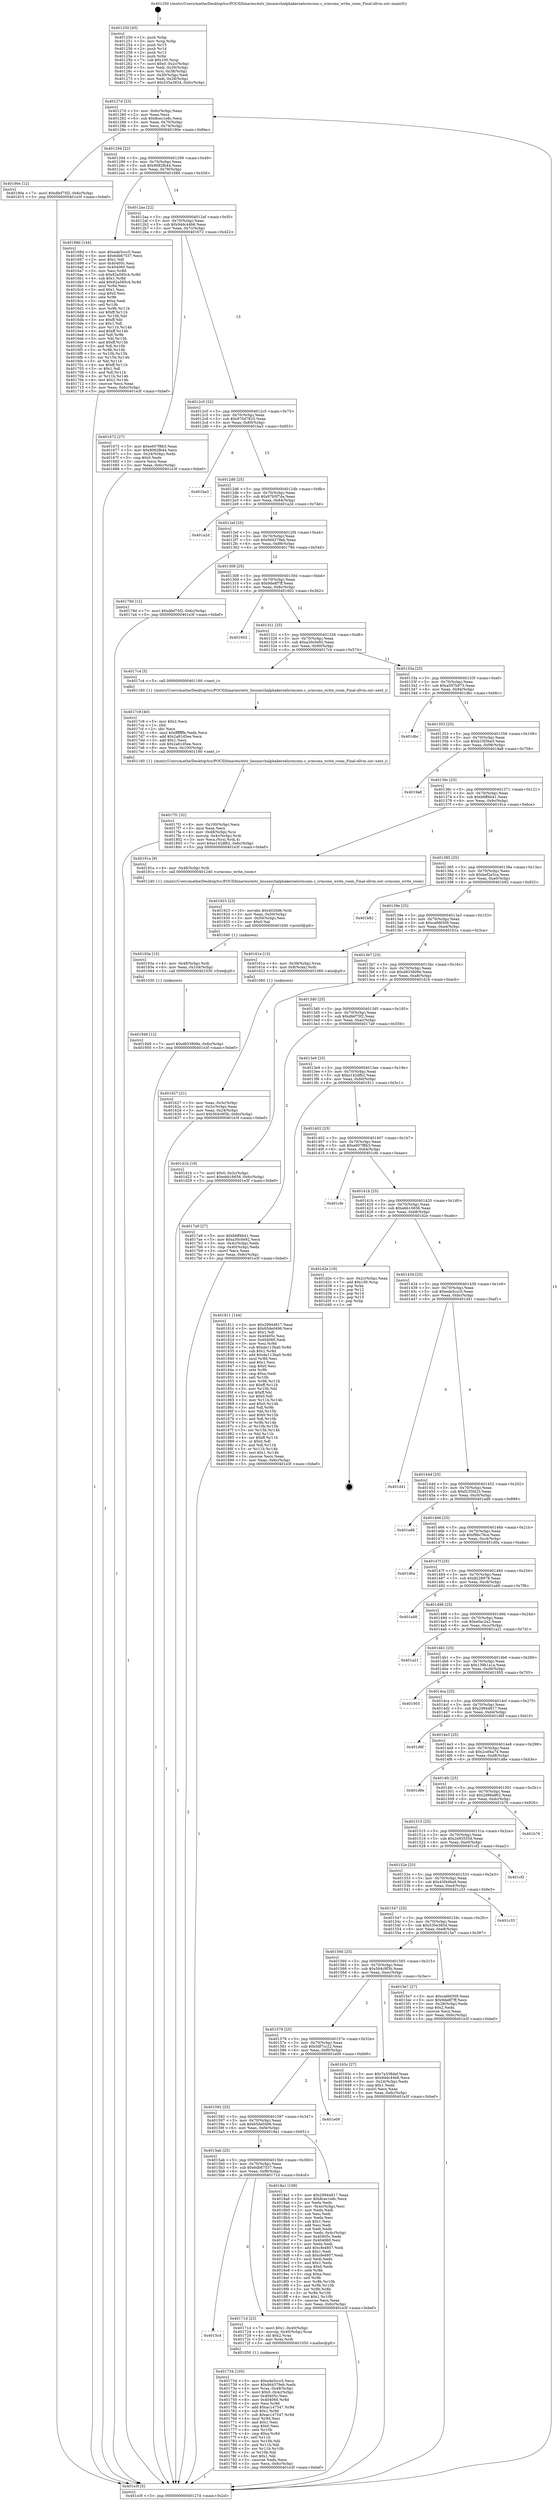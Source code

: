 digraph "0x401250" {
  label = "0x401250 (/mnt/c/Users/mathe/Desktop/tcc/POCII/binaries/extr_linuxarchalphakernelsrmcons.c_srmcons_write_room_Final-ollvm.out::main(0))"
  labelloc = "t"
  node[shape=record]

  Entry [label="",width=0.3,height=0.3,shape=circle,fillcolor=black,style=filled]
  "0x40127d" [label="{
     0x40127d [23]\l
     | [instrs]\l
     &nbsp;&nbsp;0x40127d \<+3\>: mov -0x6c(%rbp),%eax\l
     &nbsp;&nbsp;0x401280 \<+2\>: mov %eax,%ecx\l
     &nbsp;&nbsp;0x401282 \<+6\>: sub $0x8cec1e8c,%ecx\l
     &nbsp;&nbsp;0x401288 \<+3\>: mov %eax,-0x70(%rbp)\l
     &nbsp;&nbsp;0x40128b \<+3\>: mov %ecx,-0x74(%rbp)\l
     &nbsp;&nbsp;0x40128e \<+6\>: je 000000000040190e \<main+0x6be\>\l
  }"]
  "0x40190e" [label="{
     0x40190e [12]\l
     | [instrs]\l
     &nbsp;&nbsp;0x40190e \<+7\>: movl $0xdfef75f2,-0x6c(%rbp)\l
     &nbsp;&nbsp;0x401915 \<+5\>: jmp 0000000000401e3f \<main+0xbef\>\l
  }"]
  "0x401294" [label="{
     0x401294 [22]\l
     | [instrs]\l
     &nbsp;&nbsp;0x401294 \<+5\>: jmp 0000000000401299 \<main+0x49\>\l
     &nbsp;&nbsp;0x401299 \<+3\>: mov -0x70(%rbp),%eax\l
     &nbsp;&nbsp;0x40129c \<+5\>: sub $0x9082fb44,%eax\l
     &nbsp;&nbsp;0x4012a1 \<+3\>: mov %eax,-0x78(%rbp)\l
     &nbsp;&nbsp;0x4012a4 \<+6\>: je 000000000040168d \<main+0x43d\>\l
  }"]
  Exit [label="",width=0.3,height=0.3,shape=circle,fillcolor=black,style=filled,peripheries=2]
  "0x40168d" [label="{
     0x40168d [144]\l
     | [instrs]\l
     &nbsp;&nbsp;0x40168d \<+5\>: mov $0xede5ccc5,%eax\l
     &nbsp;&nbsp;0x401692 \<+5\>: mov $0x6db67537,%ecx\l
     &nbsp;&nbsp;0x401697 \<+2\>: mov $0x1,%dl\l
     &nbsp;&nbsp;0x401699 \<+7\>: mov 0x40405c,%esi\l
     &nbsp;&nbsp;0x4016a0 \<+7\>: mov 0x404060,%edi\l
     &nbsp;&nbsp;0x4016a7 \<+3\>: mov %esi,%r8d\l
     &nbsp;&nbsp;0x4016aa \<+7\>: sub $0x82a585c4,%r8d\l
     &nbsp;&nbsp;0x4016b1 \<+4\>: sub $0x1,%r8d\l
     &nbsp;&nbsp;0x4016b5 \<+7\>: add $0x82a585c4,%r8d\l
     &nbsp;&nbsp;0x4016bc \<+4\>: imul %r8d,%esi\l
     &nbsp;&nbsp;0x4016c0 \<+3\>: and $0x1,%esi\l
     &nbsp;&nbsp;0x4016c3 \<+3\>: cmp $0x0,%esi\l
     &nbsp;&nbsp;0x4016c6 \<+4\>: sete %r9b\l
     &nbsp;&nbsp;0x4016ca \<+3\>: cmp $0xa,%edi\l
     &nbsp;&nbsp;0x4016cd \<+4\>: setl %r10b\l
     &nbsp;&nbsp;0x4016d1 \<+3\>: mov %r9b,%r11b\l
     &nbsp;&nbsp;0x4016d4 \<+4\>: xor $0xff,%r11b\l
     &nbsp;&nbsp;0x4016d8 \<+3\>: mov %r10b,%bl\l
     &nbsp;&nbsp;0x4016db \<+3\>: xor $0xff,%bl\l
     &nbsp;&nbsp;0x4016de \<+3\>: xor $0x1,%dl\l
     &nbsp;&nbsp;0x4016e1 \<+3\>: mov %r11b,%r14b\l
     &nbsp;&nbsp;0x4016e4 \<+4\>: and $0xff,%r14b\l
     &nbsp;&nbsp;0x4016e8 \<+3\>: and %dl,%r9b\l
     &nbsp;&nbsp;0x4016eb \<+3\>: mov %bl,%r15b\l
     &nbsp;&nbsp;0x4016ee \<+4\>: and $0xff,%r15b\l
     &nbsp;&nbsp;0x4016f2 \<+3\>: and %dl,%r10b\l
     &nbsp;&nbsp;0x4016f5 \<+3\>: or %r9b,%r14b\l
     &nbsp;&nbsp;0x4016f8 \<+3\>: or %r10b,%r15b\l
     &nbsp;&nbsp;0x4016fb \<+3\>: xor %r15b,%r14b\l
     &nbsp;&nbsp;0x4016fe \<+3\>: or %bl,%r11b\l
     &nbsp;&nbsp;0x401701 \<+4\>: xor $0xff,%r11b\l
     &nbsp;&nbsp;0x401705 \<+3\>: or $0x1,%dl\l
     &nbsp;&nbsp;0x401708 \<+3\>: and %dl,%r11b\l
     &nbsp;&nbsp;0x40170b \<+3\>: or %r11b,%r14b\l
     &nbsp;&nbsp;0x40170e \<+4\>: test $0x1,%r14b\l
     &nbsp;&nbsp;0x401712 \<+3\>: cmovne %ecx,%eax\l
     &nbsp;&nbsp;0x401715 \<+3\>: mov %eax,-0x6c(%rbp)\l
     &nbsp;&nbsp;0x401718 \<+5\>: jmp 0000000000401e3f \<main+0xbef\>\l
  }"]
  "0x4012aa" [label="{
     0x4012aa [22]\l
     | [instrs]\l
     &nbsp;&nbsp;0x4012aa \<+5\>: jmp 00000000004012af \<main+0x5f\>\l
     &nbsp;&nbsp;0x4012af \<+3\>: mov -0x70(%rbp),%eax\l
     &nbsp;&nbsp;0x4012b2 \<+5\>: sub $0x94dc44b6,%eax\l
     &nbsp;&nbsp;0x4012b7 \<+3\>: mov %eax,-0x7c(%rbp)\l
     &nbsp;&nbsp;0x4012ba \<+6\>: je 0000000000401672 \<main+0x422\>\l
  }"]
  "0x401949" [label="{
     0x401949 [12]\l
     | [instrs]\l
     &nbsp;&nbsp;0x401949 \<+7\>: movl $0xd833809e,-0x6c(%rbp)\l
     &nbsp;&nbsp;0x401950 \<+5\>: jmp 0000000000401e3f \<main+0xbef\>\l
  }"]
  "0x401672" [label="{
     0x401672 [27]\l
     | [instrs]\l
     &nbsp;&nbsp;0x401672 \<+5\>: mov $0xe607f8b3,%eax\l
     &nbsp;&nbsp;0x401677 \<+5\>: mov $0x9082fb44,%ecx\l
     &nbsp;&nbsp;0x40167c \<+3\>: mov -0x24(%rbp),%edx\l
     &nbsp;&nbsp;0x40167f \<+3\>: cmp $0x0,%edx\l
     &nbsp;&nbsp;0x401682 \<+3\>: cmove %ecx,%eax\l
     &nbsp;&nbsp;0x401685 \<+3\>: mov %eax,-0x6c(%rbp)\l
     &nbsp;&nbsp;0x401688 \<+5\>: jmp 0000000000401e3f \<main+0xbef\>\l
  }"]
  "0x4012c0" [label="{
     0x4012c0 [22]\l
     | [instrs]\l
     &nbsp;&nbsp;0x4012c0 \<+5\>: jmp 00000000004012c5 \<main+0x75\>\l
     &nbsp;&nbsp;0x4012c5 \<+3\>: mov -0x70(%rbp),%eax\l
     &nbsp;&nbsp;0x4012c8 \<+5\>: sub $0x970d7825,%eax\l
     &nbsp;&nbsp;0x4012cd \<+3\>: mov %eax,-0x80(%rbp)\l
     &nbsp;&nbsp;0x4012d0 \<+6\>: je 0000000000401ba3 \<main+0x953\>\l
  }"]
  "0x40193a" [label="{
     0x40193a [15]\l
     | [instrs]\l
     &nbsp;&nbsp;0x40193a \<+4\>: mov -0x48(%rbp),%rdi\l
     &nbsp;&nbsp;0x40193e \<+6\>: mov %eax,-0x104(%rbp)\l
     &nbsp;&nbsp;0x401944 \<+5\>: call 0000000000401030 \<free@plt\>\l
     | [calls]\l
     &nbsp;&nbsp;0x401030 \{1\} (unknown)\l
  }"]
  "0x401ba3" [label="{
     0x401ba3\l
  }", style=dashed]
  "0x4012d6" [label="{
     0x4012d6 [25]\l
     | [instrs]\l
     &nbsp;&nbsp;0x4012d6 \<+5\>: jmp 00000000004012db \<main+0x8b\>\l
     &nbsp;&nbsp;0x4012db \<+3\>: mov -0x70(%rbp),%eax\l
     &nbsp;&nbsp;0x4012de \<+5\>: sub $0x97b5f7da,%eax\l
     &nbsp;&nbsp;0x4012e3 \<+6\>: mov %eax,-0x84(%rbp)\l
     &nbsp;&nbsp;0x4012e9 \<+6\>: je 0000000000401a2d \<main+0x7dd\>\l
  }"]
  "0x401923" [label="{
     0x401923 [23]\l
     | [instrs]\l
     &nbsp;&nbsp;0x401923 \<+10\>: movabs $0x4020d6,%rdi\l
     &nbsp;&nbsp;0x40192d \<+3\>: mov %eax,-0x50(%rbp)\l
     &nbsp;&nbsp;0x401930 \<+3\>: mov -0x50(%rbp),%esi\l
     &nbsp;&nbsp;0x401933 \<+2\>: mov $0x0,%al\l
     &nbsp;&nbsp;0x401935 \<+5\>: call 0000000000401040 \<printf@plt\>\l
     | [calls]\l
     &nbsp;&nbsp;0x401040 \{1\} (unknown)\l
  }"]
  "0x401a2d" [label="{
     0x401a2d\l
  }", style=dashed]
  "0x4012ef" [label="{
     0x4012ef [25]\l
     | [instrs]\l
     &nbsp;&nbsp;0x4012ef \<+5\>: jmp 00000000004012f4 \<main+0xa4\>\l
     &nbsp;&nbsp;0x4012f4 \<+3\>: mov -0x70(%rbp),%eax\l
     &nbsp;&nbsp;0x4012f7 \<+5\>: sub $0x9d4379eb,%eax\l
     &nbsp;&nbsp;0x4012fc \<+6\>: mov %eax,-0x88(%rbp)\l
     &nbsp;&nbsp;0x401302 \<+6\>: je 000000000040179d \<main+0x54d\>\l
  }"]
  "0x4017f1" [label="{
     0x4017f1 [32]\l
     | [instrs]\l
     &nbsp;&nbsp;0x4017f1 \<+6\>: mov -0x100(%rbp),%ecx\l
     &nbsp;&nbsp;0x4017f7 \<+3\>: imul %eax,%ecx\l
     &nbsp;&nbsp;0x4017fa \<+4\>: mov -0x48(%rbp),%rsi\l
     &nbsp;&nbsp;0x4017fe \<+4\>: movslq -0x4c(%rbp),%rdi\l
     &nbsp;&nbsp;0x401802 \<+3\>: mov %ecx,(%rsi,%rdi,4)\l
     &nbsp;&nbsp;0x401805 \<+7\>: movl $0xe142dfb2,-0x6c(%rbp)\l
     &nbsp;&nbsp;0x40180c \<+5\>: jmp 0000000000401e3f \<main+0xbef\>\l
  }"]
  "0x40179d" [label="{
     0x40179d [12]\l
     | [instrs]\l
     &nbsp;&nbsp;0x40179d \<+7\>: movl $0xdfef75f2,-0x6c(%rbp)\l
     &nbsp;&nbsp;0x4017a4 \<+5\>: jmp 0000000000401e3f \<main+0xbef\>\l
  }"]
  "0x401308" [label="{
     0x401308 [25]\l
     | [instrs]\l
     &nbsp;&nbsp;0x401308 \<+5\>: jmp 000000000040130d \<main+0xbd\>\l
     &nbsp;&nbsp;0x40130d \<+3\>: mov -0x70(%rbp),%eax\l
     &nbsp;&nbsp;0x401310 \<+5\>: sub $0x9de8f7ff,%eax\l
     &nbsp;&nbsp;0x401315 \<+6\>: mov %eax,-0x8c(%rbp)\l
     &nbsp;&nbsp;0x40131b \<+6\>: je 0000000000401602 \<main+0x3b2\>\l
  }"]
  "0x4017c9" [label="{
     0x4017c9 [40]\l
     | [instrs]\l
     &nbsp;&nbsp;0x4017c9 \<+5\>: mov $0x2,%ecx\l
     &nbsp;&nbsp;0x4017ce \<+1\>: cltd\l
     &nbsp;&nbsp;0x4017cf \<+2\>: idiv %ecx\l
     &nbsp;&nbsp;0x4017d1 \<+6\>: imul $0xfffffffe,%edx,%ecx\l
     &nbsp;&nbsp;0x4017d7 \<+6\>: add $0x2a81d5ee,%ecx\l
     &nbsp;&nbsp;0x4017dd \<+3\>: add $0x1,%ecx\l
     &nbsp;&nbsp;0x4017e0 \<+6\>: sub $0x2a81d5ee,%ecx\l
     &nbsp;&nbsp;0x4017e6 \<+6\>: mov %ecx,-0x100(%rbp)\l
     &nbsp;&nbsp;0x4017ec \<+5\>: call 0000000000401160 \<next_i\>\l
     | [calls]\l
     &nbsp;&nbsp;0x401160 \{1\} (/mnt/c/Users/mathe/Desktop/tcc/POCII/binaries/extr_linuxarchalphakernelsrmcons.c_srmcons_write_room_Final-ollvm.out::next_i)\l
  }"]
  "0x401602" [label="{
     0x401602\l
  }", style=dashed]
  "0x401321" [label="{
     0x401321 [25]\l
     | [instrs]\l
     &nbsp;&nbsp;0x401321 \<+5\>: jmp 0000000000401326 \<main+0xd6\>\l
     &nbsp;&nbsp;0x401326 \<+3\>: mov -0x70(%rbp),%eax\l
     &nbsp;&nbsp;0x401329 \<+5\>: sub $0xa30c0e92,%eax\l
     &nbsp;&nbsp;0x40132e \<+6\>: mov %eax,-0x90(%rbp)\l
     &nbsp;&nbsp;0x401334 \<+6\>: je 00000000004017c4 \<main+0x574\>\l
  }"]
  "0x401734" [label="{
     0x401734 [105]\l
     | [instrs]\l
     &nbsp;&nbsp;0x401734 \<+5\>: mov $0xede5ccc5,%ecx\l
     &nbsp;&nbsp;0x401739 \<+5\>: mov $0x9d4379eb,%edx\l
     &nbsp;&nbsp;0x40173e \<+4\>: mov %rax,-0x48(%rbp)\l
     &nbsp;&nbsp;0x401742 \<+7\>: movl $0x0,-0x4c(%rbp)\l
     &nbsp;&nbsp;0x401749 \<+7\>: mov 0x40405c,%esi\l
     &nbsp;&nbsp;0x401750 \<+8\>: mov 0x404060,%r8d\l
     &nbsp;&nbsp;0x401758 \<+3\>: mov %esi,%r9d\l
     &nbsp;&nbsp;0x40175b \<+7\>: add $0xac147547,%r9d\l
     &nbsp;&nbsp;0x401762 \<+4\>: sub $0x1,%r9d\l
     &nbsp;&nbsp;0x401766 \<+7\>: sub $0xac147547,%r9d\l
     &nbsp;&nbsp;0x40176d \<+4\>: imul %r9d,%esi\l
     &nbsp;&nbsp;0x401771 \<+3\>: and $0x1,%esi\l
     &nbsp;&nbsp;0x401774 \<+3\>: cmp $0x0,%esi\l
     &nbsp;&nbsp;0x401777 \<+4\>: sete %r10b\l
     &nbsp;&nbsp;0x40177b \<+4\>: cmp $0xa,%r8d\l
     &nbsp;&nbsp;0x40177f \<+4\>: setl %r11b\l
     &nbsp;&nbsp;0x401783 \<+3\>: mov %r10b,%bl\l
     &nbsp;&nbsp;0x401786 \<+3\>: and %r11b,%bl\l
     &nbsp;&nbsp;0x401789 \<+3\>: xor %r11b,%r10b\l
     &nbsp;&nbsp;0x40178c \<+3\>: or %r10b,%bl\l
     &nbsp;&nbsp;0x40178f \<+3\>: test $0x1,%bl\l
     &nbsp;&nbsp;0x401792 \<+3\>: cmovne %edx,%ecx\l
     &nbsp;&nbsp;0x401795 \<+3\>: mov %ecx,-0x6c(%rbp)\l
     &nbsp;&nbsp;0x401798 \<+5\>: jmp 0000000000401e3f \<main+0xbef\>\l
  }"]
  "0x4017c4" [label="{
     0x4017c4 [5]\l
     | [instrs]\l
     &nbsp;&nbsp;0x4017c4 \<+5\>: call 0000000000401160 \<next_i\>\l
     | [calls]\l
     &nbsp;&nbsp;0x401160 \{1\} (/mnt/c/Users/mathe/Desktop/tcc/POCII/binaries/extr_linuxarchalphakernelsrmcons.c_srmcons_write_room_Final-ollvm.out::next_i)\l
  }"]
  "0x40133a" [label="{
     0x40133a [25]\l
     | [instrs]\l
     &nbsp;&nbsp;0x40133a \<+5\>: jmp 000000000040133f \<main+0xef\>\l
     &nbsp;&nbsp;0x40133f \<+3\>: mov -0x70(%rbp),%eax\l
     &nbsp;&nbsp;0x401342 \<+5\>: sub $0xa597b973,%eax\l
     &nbsp;&nbsp;0x401347 \<+6\>: mov %eax,-0x94(%rbp)\l
     &nbsp;&nbsp;0x40134d \<+6\>: je 0000000000401dbc \<main+0xb6c\>\l
  }"]
  "0x4015c4" [label="{
     0x4015c4\l
  }", style=dashed]
  "0x401dbc" [label="{
     0x401dbc\l
  }", style=dashed]
  "0x401353" [label="{
     0x401353 [25]\l
     | [instrs]\l
     &nbsp;&nbsp;0x401353 \<+5\>: jmp 0000000000401358 \<main+0x108\>\l
     &nbsp;&nbsp;0x401358 \<+3\>: mov -0x70(%rbp),%eax\l
     &nbsp;&nbsp;0x40135b \<+5\>: sub $0xb10f3be5,%eax\l
     &nbsp;&nbsp;0x401360 \<+6\>: mov %eax,-0x98(%rbp)\l
     &nbsp;&nbsp;0x401366 \<+6\>: je 00000000004019a8 \<main+0x758\>\l
  }"]
  "0x40171d" [label="{
     0x40171d [23]\l
     | [instrs]\l
     &nbsp;&nbsp;0x40171d \<+7\>: movl $0x1,-0x40(%rbp)\l
     &nbsp;&nbsp;0x401724 \<+4\>: movslq -0x40(%rbp),%rax\l
     &nbsp;&nbsp;0x401728 \<+4\>: shl $0x2,%rax\l
     &nbsp;&nbsp;0x40172c \<+3\>: mov %rax,%rdi\l
     &nbsp;&nbsp;0x40172f \<+5\>: call 0000000000401050 \<malloc@plt\>\l
     | [calls]\l
     &nbsp;&nbsp;0x401050 \{1\} (unknown)\l
  }"]
  "0x4019a8" [label="{
     0x4019a8\l
  }", style=dashed]
  "0x40136c" [label="{
     0x40136c [25]\l
     | [instrs]\l
     &nbsp;&nbsp;0x40136c \<+5\>: jmp 0000000000401371 \<main+0x121\>\l
     &nbsp;&nbsp;0x401371 \<+3\>: mov -0x70(%rbp),%eax\l
     &nbsp;&nbsp;0x401374 \<+5\>: sub $0xb6ff4b41,%eax\l
     &nbsp;&nbsp;0x401379 \<+6\>: mov %eax,-0x9c(%rbp)\l
     &nbsp;&nbsp;0x40137f \<+6\>: je 000000000040191a \<main+0x6ca\>\l
  }"]
  "0x4015ab" [label="{
     0x4015ab [25]\l
     | [instrs]\l
     &nbsp;&nbsp;0x4015ab \<+5\>: jmp 00000000004015b0 \<main+0x360\>\l
     &nbsp;&nbsp;0x4015b0 \<+3\>: mov -0x70(%rbp),%eax\l
     &nbsp;&nbsp;0x4015b3 \<+5\>: sub $0x6db67537,%eax\l
     &nbsp;&nbsp;0x4015b8 \<+6\>: mov %eax,-0xf8(%rbp)\l
     &nbsp;&nbsp;0x4015be \<+6\>: je 000000000040171d \<main+0x4cd\>\l
  }"]
  "0x40191a" [label="{
     0x40191a [9]\l
     | [instrs]\l
     &nbsp;&nbsp;0x40191a \<+4\>: mov -0x48(%rbp),%rdi\l
     &nbsp;&nbsp;0x40191e \<+5\>: call 0000000000401240 \<srmcons_write_room\>\l
     | [calls]\l
     &nbsp;&nbsp;0x401240 \{1\} (/mnt/c/Users/mathe/Desktop/tcc/POCII/binaries/extr_linuxarchalphakernelsrmcons.c_srmcons_write_room_Final-ollvm.out::srmcons_write_room)\l
  }"]
  "0x401385" [label="{
     0x401385 [25]\l
     | [instrs]\l
     &nbsp;&nbsp;0x401385 \<+5\>: jmp 000000000040138a \<main+0x13a\>\l
     &nbsp;&nbsp;0x40138a \<+3\>: mov -0x70(%rbp),%eax\l
     &nbsp;&nbsp;0x40138d \<+5\>: sub $0xbef2e5ca,%eax\l
     &nbsp;&nbsp;0x401392 \<+6\>: mov %eax,-0xa0(%rbp)\l
     &nbsp;&nbsp;0x401398 \<+6\>: je 0000000000401b82 \<main+0x932\>\l
  }"]
  "0x4018a1" [label="{
     0x4018a1 [109]\l
     | [instrs]\l
     &nbsp;&nbsp;0x4018a1 \<+5\>: mov $0x29944817,%eax\l
     &nbsp;&nbsp;0x4018a6 \<+5\>: mov $0x8cec1e8c,%ecx\l
     &nbsp;&nbsp;0x4018ab \<+2\>: xor %edx,%edx\l
     &nbsp;&nbsp;0x4018ad \<+3\>: mov -0x4c(%rbp),%esi\l
     &nbsp;&nbsp;0x4018b0 \<+2\>: mov %edx,%edi\l
     &nbsp;&nbsp;0x4018b2 \<+2\>: sub %esi,%edi\l
     &nbsp;&nbsp;0x4018b4 \<+2\>: mov %edx,%esi\l
     &nbsp;&nbsp;0x4018b6 \<+3\>: sub $0x1,%esi\l
     &nbsp;&nbsp;0x4018b9 \<+2\>: add %esi,%edi\l
     &nbsp;&nbsp;0x4018bb \<+2\>: sub %edi,%edx\l
     &nbsp;&nbsp;0x4018bd \<+3\>: mov %edx,-0x4c(%rbp)\l
     &nbsp;&nbsp;0x4018c0 \<+7\>: mov 0x40405c,%edx\l
     &nbsp;&nbsp;0x4018c7 \<+7\>: mov 0x404060,%esi\l
     &nbsp;&nbsp;0x4018ce \<+2\>: mov %edx,%edi\l
     &nbsp;&nbsp;0x4018d0 \<+6\>: add $0xcfe4807,%edi\l
     &nbsp;&nbsp;0x4018d6 \<+3\>: sub $0x1,%edi\l
     &nbsp;&nbsp;0x4018d9 \<+6\>: sub $0xcfe4807,%edi\l
     &nbsp;&nbsp;0x4018df \<+3\>: imul %edi,%edx\l
     &nbsp;&nbsp;0x4018e2 \<+3\>: and $0x1,%edx\l
     &nbsp;&nbsp;0x4018e5 \<+3\>: cmp $0x0,%edx\l
     &nbsp;&nbsp;0x4018e8 \<+4\>: sete %r8b\l
     &nbsp;&nbsp;0x4018ec \<+3\>: cmp $0xa,%esi\l
     &nbsp;&nbsp;0x4018ef \<+4\>: setl %r9b\l
     &nbsp;&nbsp;0x4018f3 \<+3\>: mov %r8b,%r10b\l
     &nbsp;&nbsp;0x4018f6 \<+3\>: and %r9b,%r10b\l
     &nbsp;&nbsp;0x4018f9 \<+3\>: xor %r9b,%r8b\l
     &nbsp;&nbsp;0x4018fc \<+3\>: or %r8b,%r10b\l
     &nbsp;&nbsp;0x4018ff \<+4\>: test $0x1,%r10b\l
     &nbsp;&nbsp;0x401903 \<+3\>: cmovne %ecx,%eax\l
     &nbsp;&nbsp;0x401906 \<+3\>: mov %eax,-0x6c(%rbp)\l
     &nbsp;&nbsp;0x401909 \<+5\>: jmp 0000000000401e3f \<main+0xbef\>\l
  }"]
  "0x401b82" [label="{
     0x401b82\l
  }", style=dashed]
  "0x40139e" [label="{
     0x40139e [25]\l
     | [instrs]\l
     &nbsp;&nbsp;0x40139e \<+5\>: jmp 00000000004013a3 \<main+0x153\>\l
     &nbsp;&nbsp;0x4013a3 \<+3\>: mov -0x70(%rbp),%eax\l
     &nbsp;&nbsp;0x4013a6 \<+5\>: sub $0xca6fd309,%eax\l
     &nbsp;&nbsp;0x4013ab \<+6\>: mov %eax,-0xa4(%rbp)\l
     &nbsp;&nbsp;0x4013b1 \<+6\>: je 000000000040161a \<main+0x3ca\>\l
  }"]
  "0x401592" [label="{
     0x401592 [25]\l
     | [instrs]\l
     &nbsp;&nbsp;0x401592 \<+5\>: jmp 0000000000401597 \<main+0x347\>\l
     &nbsp;&nbsp;0x401597 \<+3\>: mov -0x70(%rbp),%eax\l
     &nbsp;&nbsp;0x40159a \<+5\>: sub $0x65de0496,%eax\l
     &nbsp;&nbsp;0x40159f \<+6\>: mov %eax,-0xf4(%rbp)\l
     &nbsp;&nbsp;0x4015a5 \<+6\>: je 00000000004018a1 \<main+0x651\>\l
  }"]
  "0x40161a" [label="{
     0x40161a [13]\l
     | [instrs]\l
     &nbsp;&nbsp;0x40161a \<+4\>: mov -0x38(%rbp),%rax\l
     &nbsp;&nbsp;0x40161e \<+4\>: mov 0x8(%rax),%rdi\l
     &nbsp;&nbsp;0x401622 \<+5\>: call 0000000000401060 \<atoi@plt\>\l
     | [calls]\l
     &nbsp;&nbsp;0x401060 \{1\} (unknown)\l
  }"]
  "0x4013b7" [label="{
     0x4013b7 [25]\l
     | [instrs]\l
     &nbsp;&nbsp;0x4013b7 \<+5\>: jmp 00000000004013bc \<main+0x16c\>\l
     &nbsp;&nbsp;0x4013bc \<+3\>: mov -0x70(%rbp),%eax\l
     &nbsp;&nbsp;0x4013bf \<+5\>: sub $0xd833809e,%eax\l
     &nbsp;&nbsp;0x4013c4 \<+6\>: mov %eax,-0xa8(%rbp)\l
     &nbsp;&nbsp;0x4013ca \<+6\>: je 0000000000401d1b \<main+0xacb\>\l
  }"]
  "0x401e09" [label="{
     0x401e09\l
  }", style=dashed]
  "0x401d1b" [label="{
     0x401d1b [19]\l
     | [instrs]\l
     &nbsp;&nbsp;0x401d1b \<+7\>: movl $0x0,-0x2c(%rbp)\l
     &nbsp;&nbsp;0x401d22 \<+7\>: movl $0xebb16656,-0x6c(%rbp)\l
     &nbsp;&nbsp;0x401d29 \<+5\>: jmp 0000000000401e3f \<main+0xbef\>\l
  }"]
  "0x4013d0" [label="{
     0x4013d0 [25]\l
     | [instrs]\l
     &nbsp;&nbsp;0x4013d0 \<+5\>: jmp 00000000004013d5 \<main+0x185\>\l
     &nbsp;&nbsp;0x4013d5 \<+3\>: mov -0x70(%rbp),%eax\l
     &nbsp;&nbsp;0x4013d8 \<+5\>: sub $0xdfef75f2,%eax\l
     &nbsp;&nbsp;0x4013dd \<+6\>: mov %eax,-0xac(%rbp)\l
     &nbsp;&nbsp;0x4013e3 \<+6\>: je 00000000004017a9 \<main+0x559\>\l
  }"]
  "0x401579" [label="{
     0x401579 [25]\l
     | [instrs]\l
     &nbsp;&nbsp;0x401579 \<+5\>: jmp 000000000040157e \<main+0x32e\>\l
     &nbsp;&nbsp;0x40157e \<+3\>: mov -0x70(%rbp),%eax\l
     &nbsp;&nbsp;0x401581 \<+5\>: sub $0x5df7cc22,%eax\l
     &nbsp;&nbsp;0x401586 \<+6\>: mov %eax,-0xf0(%rbp)\l
     &nbsp;&nbsp;0x40158c \<+6\>: je 0000000000401e09 \<main+0xbb9\>\l
  }"]
  "0x4017a9" [label="{
     0x4017a9 [27]\l
     | [instrs]\l
     &nbsp;&nbsp;0x4017a9 \<+5\>: mov $0xb6ff4b41,%eax\l
     &nbsp;&nbsp;0x4017ae \<+5\>: mov $0xa30c0e92,%ecx\l
     &nbsp;&nbsp;0x4017b3 \<+3\>: mov -0x4c(%rbp),%edx\l
     &nbsp;&nbsp;0x4017b6 \<+3\>: cmp -0x40(%rbp),%edx\l
     &nbsp;&nbsp;0x4017b9 \<+3\>: cmovl %ecx,%eax\l
     &nbsp;&nbsp;0x4017bc \<+3\>: mov %eax,-0x6c(%rbp)\l
     &nbsp;&nbsp;0x4017bf \<+5\>: jmp 0000000000401e3f \<main+0xbef\>\l
  }"]
  "0x4013e9" [label="{
     0x4013e9 [25]\l
     | [instrs]\l
     &nbsp;&nbsp;0x4013e9 \<+5\>: jmp 00000000004013ee \<main+0x19e\>\l
     &nbsp;&nbsp;0x4013ee \<+3\>: mov -0x70(%rbp),%eax\l
     &nbsp;&nbsp;0x4013f1 \<+5\>: sub $0xe142dfb2,%eax\l
     &nbsp;&nbsp;0x4013f6 \<+6\>: mov %eax,-0xb0(%rbp)\l
     &nbsp;&nbsp;0x4013fc \<+6\>: je 0000000000401811 \<main+0x5c1\>\l
  }"]
  "0x40163c" [label="{
     0x40163c [27]\l
     | [instrs]\l
     &nbsp;&nbsp;0x40163c \<+5\>: mov $0x7a338def,%eax\l
     &nbsp;&nbsp;0x401641 \<+5\>: mov $0x94dc44b6,%ecx\l
     &nbsp;&nbsp;0x401646 \<+3\>: mov -0x24(%rbp),%edx\l
     &nbsp;&nbsp;0x401649 \<+3\>: cmp $0x1,%edx\l
     &nbsp;&nbsp;0x40164c \<+3\>: cmovl %ecx,%eax\l
     &nbsp;&nbsp;0x40164f \<+3\>: mov %eax,-0x6c(%rbp)\l
     &nbsp;&nbsp;0x401652 \<+5\>: jmp 0000000000401e3f \<main+0xbef\>\l
  }"]
  "0x401811" [label="{
     0x401811 [144]\l
     | [instrs]\l
     &nbsp;&nbsp;0x401811 \<+5\>: mov $0x29944817,%eax\l
     &nbsp;&nbsp;0x401816 \<+5\>: mov $0x65de0496,%ecx\l
     &nbsp;&nbsp;0x40181b \<+2\>: mov $0x1,%dl\l
     &nbsp;&nbsp;0x40181d \<+7\>: mov 0x40405c,%esi\l
     &nbsp;&nbsp;0x401824 \<+7\>: mov 0x404060,%edi\l
     &nbsp;&nbsp;0x40182b \<+3\>: mov %esi,%r8d\l
     &nbsp;&nbsp;0x40182e \<+7\>: sub $0xde113ba0,%r8d\l
     &nbsp;&nbsp;0x401835 \<+4\>: sub $0x1,%r8d\l
     &nbsp;&nbsp;0x401839 \<+7\>: add $0xde113ba0,%r8d\l
     &nbsp;&nbsp;0x401840 \<+4\>: imul %r8d,%esi\l
     &nbsp;&nbsp;0x401844 \<+3\>: and $0x1,%esi\l
     &nbsp;&nbsp;0x401847 \<+3\>: cmp $0x0,%esi\l
     &nbsp;&nbsp;0x40184a \<+4\>: sete %r9b\l
     &nbsp;&nbsp;0x40184e \<+3\>: cmp $0xa,%edi\l
     &nbsp;&nbsp;0x401851 \<+4\>: setl %r10b\l
     &nbsp;&nbsp;0x401855 \<+3\>: mov %r9b,%r11b\l
     &nbsp;&nbsp;0x401858 \<+4\>: xor $0xff,%r11b\l
     &nbsp;&nbsp;0x40185c \<+3\>: mov %r10b,%bl\l
     &nbsp;&nbsp;0x40185f \<+3\>: xor $0xff,%bl\l
     &nbsp;&nbsp;0x401862 \<+3\>: xor $0x0,%dl\l
     &nbsp;&nbsp;0x401865 \<+3\>: mov %r11b,%r14b\l
     &nbsp;&nbsp;0x401868 \<+4\>: and $0x0,%r14b\l
     &nbsp;&nbsp;0x40186c \<+3\>: and %dl,%r9b\l
     &nbsp;&nbsp;0x40186f \<+3\>: mov %bl,%r15b\l
     &nbsp;&nbsp;0x401872 \<+4\>: and $0x0,%r15b\l
     &nbsp;&nbsp;0x401876 \<+3\>: and %dl,%r10b\l
     &nbsp;&nbsp;0x401879 \<+3\>: or %r9b,%r14b\l
     &nbsp;&nbsp;0x40187c \<+3\>: or %r10b,%r15b\l
     &nbsp;&nbsp;0x40187f \<+3\>: xor %r15b,%r14b\l
     &nbsp;&nbsp;0x401882 \<+3\>: or %bl,%r11b\l
     &nbsp;&nbsp;0x401885 \<+4\>: xor $0xff,%r11b\l
     &nbsp;&nbsp;0x401889 \<+3\>: or $0x0,%dl\l
     &nbsp;&nbsp;0x40188c \<+3\>: and %dl,%r11b\l
     &nbsp;&nbsp;0x40188f \<+3\>: or %r11b,%r14b\l
     &nbsp;&nbsp;0x401892 \<+4\>: test $0x1,%r14b\l
     &nbsp;&nbsp;0x401896 \<+3\>: cmovne %ecx,%eax\l
     &nbsp;&nbsp;0x401899 \<+3\>: mov %eax,-0x6c(%rbp)\l
     &nbsp;&nbsp;0x40189c \<+5\>: jmp 0000000000401e3f \<main+0xbef\>\l
  }"]
  "0x401402" [label="{
     0x401402 [25]\l
     | [instrs]\l
     &nbsp;&nbsp;0x401402 \<+5\>: jmp 0000000000401407 \<main+0x1b7\>\l
     &nbsp;&nbsp;0x401407 \<+3\>: mov -0x70(%rbp),%eax\l
     &nbsp;&nbsp;0x40140a \<+5\>: sub $0xe607f8b3,%eax\l
     &nbsp;&nbsp;0x40140f \<+6\>: mov %eax,-0xb4(%rbp)\l
     &nbsp;&nbsp;0x401415 \<+6\>: je 0000000000401cfe \<main+0xaae\>\l
  }"]
  "0x401627" [label="{
     0x401627 [21]\l
     | [instrs]\l
     &nbsp;&nbsp;0x401627 \<+3\>: mov %eax,-0x3c(%rbp)\l
     &nbsp;&nbsp;0x40162a \<+3\>: mov -0x3c(%rbp),%eax\l
     &nbsp;&nbsp;0x40162d \<+3\>: mov %eax,-0x24(%rbp)\l
     &nbsp;&nbsp;0x401630 \<+7\>: movl $0x564c9f3b,-0x6c(%rbp)\l
     &nbsp;&nbsp;0x401637 \<+5\>: jmp 0000000000401e3f \<main+0xbef\>\l
  }"]
  "0x401cfe" [label="{
     0x401cfe\l
  }", style=dashed]
  "0x40141b" [label="{
     0x40141b [25]\l
     | [instrs]\l
     &nbsp;&nbsp;0x40141b \<+5\>: jmp 0000000000401420 \<main+0x1d0\>\l
     &nbsp;&nbsp;0x401420 \<+3\>: mov -0x70(%rbp),%eax\l
     &nbsp;&nbsp;0x401423 \<+5\>: sub $0xebb16656,%eax\l
     &nbsp;&nbsp;0x401428 \<+6\>: mov %eax,-0xb8(%rbp)\l
     &nbsp;&nbsp;0x40142e \<+6\>: je 0000000000401d2e \<main+0xade\>\l
  }"]
  "0x401250" [label="{
     0x401250 [45]\l
     | [instrs]\l
     &nbsp;&nbsp;0x401250 \<+1\>: push %rbp\l
     &nbsp;&nbsp;0x401251 \<+3\>: mov %rsp,%rbp\l
     &nbsp;&nbsp;0x401254 \<+2\>: push %r15\l
     &nbsp;&nbsp;0x401256 \<+2\>: push %r14\l
     &nbsp;&nbsp;0x401258 \<+2\>: push %r12\l
     &nbsp;&nbsp;0x40125a \<+1\>: push %rbx\l
     &nbsp;&nbsp;0x40125b \<+7\>: sub $0x100,%rsp\l
     &nbsp;&nbsp;0x401262 \<+7\>: movl $0x0,-0x2c(%rbp)\l
     &nbsp;&nbsp;0x401269 \<+3\>: mov %edi,-0x30(%rbp)\l
     &nbsp;&nbsp;0x40126c \<+4\>: mov %rsi,-0x38(%rbp)\l
     &nbsp;&nbsp;0x401270 \<+3\>: mov -0x30(%rbp),%edi\l
     &nbsp;&nbsp;0x401273 \<+3\>: mov %edi,-0x28(%rbp)\l
     &nbsp;&nbsp;0x401276 \<+7\>: movl $0x535e3834,-0x6c(%rbp)\l
  }"]
  "0x401d2e" [label="{
     0x401d2e [19]\l
     | [instrs]\l
     &nbsp;&nbsp;0x401d2e \<+3\>: mov -0x2c(%rbp),%eax\l
     &nbsp;&nbsp;0x401d31 \<+7\>: add $0x100,%rsp\l
     &nbsp;&nbsp;0x401d38 \<+1\>: pop %rbx\l
     &nbsp;&nbsp;0x401d39 \<+2\>: pop %r12\l
     &nbsp;&nbsp;0x401d3b \<+2\>: pop %r14\l
     &nbsp;&nbsp;0x401d3d \<+2\>: pop %r15\l
     &nbsp;&nbsp;0x401d3f \<+1\>: pop %rbp\l
     &nbsp;&nbsp;0x401d40 \<+1\>: ret\l
  }"]
  "0x401434" [label="{
     0x401434 [25]\l
     | [instrs]\l
     &nbsp;&nbsp;0x401434 \<+5\>: jmp 0000000000401439 \<main+0x1e9\>\l
     &nbsp;&nbsp;0x401439 \<+3\>: mov -0x70(%rbp),%eax\l
     &nbsp;&nbsp;0x40143c \<+5\>: sub $0xede5ccc5,%eax\l
     &nbsp;&nbsp;0x401441 \<+6\>: mov %eax,-0xbc(%rbp)\l
     &nbsp;&nbsp;0x401447 \<+6\>: je 0000000000401d41 \<main+0xaf1\>\l
  }"]
  "0x401e3f" [label="{
     0x401e3f [5]\l
     | [instrs]\l
     &nbsp;&nbsp;0x401e3f \<+5\>: jmp 000000000040127d \<main+0x2d\>\l
  }"]
  "0x401d41" [label="{
     0x401d41\l
  }", style=dashed]
  "0x40144d" [label="{
     0x40144d [25]\l
     | [instrs]\l
     &nbsp;&nbsp;0x40144d \<+5\>: jmp 0000000000401452 \<main+0x202\>\l
     &nbsp;&nbsp;0x401452 \<+3\>: mov -0x70(%rbp),%eax\l
     &nbsp;&nbsp;0x401455 \<+5\>: sub $0xf235f423,%eax\l
     &nbsp;&nbsp;0x40145a \<+6\>: mov %eax,-0xc0(%rbp)\l
     &nbsp;&nbsp;0x401460 \<+6\>: je 0000000000401ad8 \<main+0x888\>\l
  }"]
  "0x401560" [label="{
     0x401560 [25]\l
     | [instrs]\l
     &nbsp;&nbsp;0x401560 \<+5\>: jmp 0000000000401565 \<main+0x315\>\l
     &nbsp;&nbsp;0x401565 \<+3\>: mov -0x70(%rbp),%eax\l
     &nbsp;&nbsp;0x401568 \<+5\>: sub $0x564c9f3b,%eax\l
     &nbsp;&nbsp;0x40156d \<+6\>: mov %eax,-0xec(%rbp)\l
     &nbsp;&nbsp;0x401573 \<+6\>: je 000000000040163c \<main+0x3ec\>\l
  }"]
  "0x401ad8" [label="{
     0x401ad8\l
  }", style=dashed]
  "0x401466" [label="{
     0x401466 [25]\l
     | [instrs]\l
     &nbsp;&nbsp;0x401466 \<+5\>: jmp 000000000040146b \<main+0x21b\>\l
     &nbsp;&nbsp;0x40146b \<+3\>: mov -0x70(%rbp),%eax\l
     &nbsp;&nbsp;0x40146e \<+5\>: sub $0xf9bc76ce,%eax\l
     &nbsp;&nbsp;0x401473 \<+6\>: mov %eax,-0xc4(%rbp)\l
     &nbsp;&nbsp;0x401479 \<+6\>: je 0000000000401d0a \<main+0xaba\>\l
  }"]
  "0x4015e7" [label="{
     0x4015e7 [27]\l
     | [instrs]\l
     &nbsp;&nbsp;0x4015e7 \<+5\>: mov $0xca6fd309,%eax\l
     &nbsp;&nbsp;0x4015ec \<+5\>: mov $0x9de8f7ff,%ecx\l
     &nbsp;&nbsp;0x4015f1 \<+3\>: mov -0x28(%rbp),%edx\l
     &nbsp;&nbsp;0x4015f4 \<+3\>: cmp $0x2,%edx\l
     &nbsp;&nbsp;0x4015f7 \<+3\>: cmovne %ecx,%eax\l
     &nbsp;&nbsp;0x4015fa \<+3\>: mov %eax,-0x6c(%rbp)\l
     &nbsp;&nbsp;0x4015fd \<+5\>: jmp 0000000000401e3f \<main+0xbef\>\l
  }"]
  "0x401d0a" [label="{
     0x401d0a\l
  }", style=dashed]
  "0x40147f" [label="{
     0x40147f [25]\l
     | [instrs]\l
     &nbsp;&nbsp;0x40147f \<+5\>: jmp 0000000000401484 \<main+0x234\>\l
     &nbsp;&nbsp;0x401484 \<+3\>: mov -0x70(%rbp),%eax\l
     &nbsp;&nbsp;0x401487 \<+5\>: sub $0x8228978,%eax\l
     &nbsp;&nbsp;0x40148c \<+6\>: mov %eax,-0xc8(%rbp)\l
     &nbsp;&nbsp;0x401492 \<+6\>: je 0000000000401a48 \<main+0x7f8\>\l
  }"]
  "0x401547" [label="{
     0x401547 [25]\l
     | [instrs]\l
     &nbsp;&nbsp;0x401547 \<+5\>: jmp 000000000040154c \<main+0x2fc\>\l
     &nbsp;&nbsp;0x40154c \<+3\>: mov -0x70(%rbp),%eax\l
     &nbsp;&nbsp;0x40154f \<+5\>: sub $0x535e3834,%eax\l
     &nbsp;&nbsp;0x401554 \<+6\>: mov %eax,-0xe8(%rbp)\l
     &nbsp;&nbsp;0x40155a \<+6\>: je 00000000004015e7 \<main+0x397\>\l
  }"]
  "0x401a48" [label="{
     0x401a48\l
  }", style=dashed]
  "0x401498" [label="{
     0x401498 [25]\l
     | [instrs]\l
     &nbsp;&nbsp;0x401498 \<+5\>: jmp 000000000040149d \<main+0x24d\>\l
     &nbsp;&nbsp;0x40149d \<+3\>: mov -0x70(%rbp),%eax\l
     &nbsp;&nbsp;0x4014a0 \<+5\>: sub $0xe0ac2a2,%eax\l
     &nbsp;&nbsp;0x4014a5 \<+6\>: mov %eax,-0xcc(%rbp)\l
     &nbsp;&nbsp;0x4014ab \<+6\>: je 0000000000401a21 \<main+0x7d1\>\l
  }"]
  "0x401c33" [label="{
     0x401c33\l
  }", style=dashed]
  "0x401a21" [label="{
     0x401a21\l
  }", style=dashed]
  "0x4014b1" [label="{
     0x4014b1 [25]\l
     | [instrs]\l
     &nbsp;&nbsp;0x4014b1 \<+5\>: jmp 00000000004014b6 \<main+0x266\>\l
     &nbsp;&nbsp;0x4014b6 \<+3\>: mov -0x70(%rbp),%eax\l
     &nbsp;&nbsp;0x4014b9 \<+5\>: sub $0x139b1a1a,%eax\l
     &nbsp;&nbsp;0x4014be \<+6\>: mov %eax,-0xd0(%rbp)\l
     &nbsp;&nbsp;0x4014c4 \<+6\>: je 0000000000401955 \<main+0x705\>\l
  }"]
  "0x40152e" [label="{
     0x40152e [25]\l
     | [instrs]\l
     &nbsp;&nbsp;0x40152e \<+5\>: jmp 0000000000401533 \<main+0x2e3\>\l
     &nbsp;&nbsp;0x401533 \<+3\>: mov -0x70(%rbp),%eax\l
     &nbsp;&nbsp;0x401536 \<+5\>: sub $0x43f4d6a9,%eax\l
     &nbsp;&nbsp;0x40153b \<+6\>: mov %eax,-0xe4(%rbp)\l
     &nbsp;&nbsp;0x401541 \<+6\>: je 0000000000401c33 \<main+0x9e3\>\l
  }"]
  "0x401955" [label="{
     0x401955\l
  }", style=dashed]
  "0x4014ca" [label="{
     0x4014ca [25]\l
     | [instrs]\l
     &nbsp;&nbsp;0x4014ca \<+5\>: jmp 00000000004014cf \<main+0x27f\>\l
     &nbsp;&nbsp;0x4014cf \<+3\>: mov -0x70(%rbp),%eax\l
     &nbsp;&nbsp;0x4014d2 \<+5\>: sub $0x29944817,%eax\l
     &nbsp;&nbsp;0x4014d7 \<+6\>: mov %eax,-0xd4(%rbp)\l
     &nbsp;&nbsp;0x4014dd \<+6\>: je 0000000000401d6f \<main+0xb1f\>\l
  }"]
  "0x401cf2" [label="{
     0x401cf2\l
  }", style=dashed]
  "0x401d6f" [label="{
     0x401d6f\l
  }", style=dashed]
  "0x4014e3" [label="{
     0x4014e3 [25]\l
     | [instrs]\l
     &nbsp;&nbsp;0x4014e3 \<+5\>: jmp 00000000004014e8 \<main+0x298\>\l
     &nbsp;&nbsp;0x4014e8 \<+3\>: mov -0x70(%rbp),%eax\l
     &nbsp;&nbsp;0x4014eb \<+5\>: sub $0x2cef4a74,%eax\l
     &nbsp;&nbsp;0x4014f0 \<+6\>: mov %eax,-0xd8(%rbp)\l
     &nbsp;&nbsp;0x4014f6 \<+6\>: je 0000000000401d8e \<main+0xb3e\>\l
  }"]
  "0x401515" [label="{
     0x401515 [25]\l
     | [instrs]\l
     &nbsp;&nbsp;0x401515 \<+5\>: jmp 000000000040151a \<main+0x2ca\>\l
     &nbsp;&nbsp;0x40151a \<+3\>: mov -0x70(%rbp),%eax\l
     &nbsp;&nbsp;0x40151d \<+5\>: sub $0x2e93555d,%eax\l
     &nbsp;&nbsp;0x401522 \<+6\>: mov %eax,-0xe0(%rbp)\l
     &nbsp;&nbsp;0x401528 \<+6\>: je 0000000000401cf2 \<main+0xaa2\>\l
  }"]
  "0x401d8e" [label="{
     0x401d8e\l
  }", style=dashed]
  "0x4014fc" [label="{
     0x4014fc [25]\l
     | [instrs]\l
     &nbsp;&nbsp;0x4014fc \<+5\>: jmp 0000000000401501 \<main+0x2b1\>\l
     &nbsp;&nbsp;0x401501 \<+3\>: mov -0x70(%rbp),%eax\l
     &nbsp;&nbsp;0x401504 \<+5\>: sub $0x2d96a962,%eax\l
     &nbsp;&nbsp;0x401509 \<+6\>: mov %eax,-0xdc(%rbp)\l
     &nbsp;&nbsp;0x40150f \<+6\>: je 0000000000401b76 \<main+0x926\>\l
  }"]
  "0x401b76" [label="{
     0x401b76\l
  }", style=dashed]
  Entry -> "0x401250" [label=" 1"]
  "0x40127d" -> "0x40190e" [label=" 1"]
  "0x40127d" -> "0x401294" [label=" 15"]
  "0x401d2e" -> Exit [label=" 1"]
  "0x401294" -> "0x40168d" [label=" 1"]
  "0x401294" -> "0x4012aa" [label=" 14"]
  "0x401d1b" -> "0x401e3f" [label=" 1"]
  "0x4012aa" -> "0x401672" [label=" 1"]
  "0x4012aa" -> "0x4012c0" [label=" 13"]
  "0x401949" -> "0x401e3f" [label=" 1"]
  "0x4012c0" -> "0x401ba3" [label=" 0"]
  "0x4012c0" -> "0x4012d6" [label=" 13"]
  "0x40193a" -> "0x401949" [label=" 1"]
  "0x4012d6" -> "0x401a2d" [label=" 0"]
  "0x4012d6" -> "0x4012ef" [label=" 13"]
  "0x401923" -> "0x40193a" [label=" 1"]
  "0x4012ef" -> "0x40179d" [label=" 1"]
  "0x4012ef" -> "0x401308" [label=" 12"]
  "0x40191a" -> "0x401923" [label=" 1"]
  "0x401308" -> "0x401602" [label=" 0"]
  "0x401308" -> "0x401321" [label=" 12"]
  "0x40190e" -> "0x401e3f" [label=" 1"]
  "0x401321" -> "0x4017c4" [label=" 1"]
  "0x401321" -> "0x40133a" [label=" 11"]
  "0x4018a1" -> "0x401e3f" [label=" 1"]
  "0x40133a" -> "0x401dbc" [label=" 0"]
  "0x40133a" -> "0x401353" [label=" 11"]
  "0x401811" -> "0x401e3f" [label=" 1"]
  "0x401353" -> "0x4019a8" [label=" 0"]
  "0x401353" -> "0x40136c" [label=" 11"]
  "0x4017f1" -> "0x401e3f" [label=" 1"]
  "0x40136c" -> "0x40191a" [label=" 1"]
  "0x40136c" -> "0x401385" [label=" 10"]
  "0x4017c4" -> "0x4017c9" [label=" 1"]
  "0x401385" -> "0x401b82" [label=" 0"]
  "0x401385" -> "0x40139e" [label=" 10"]
  "0x4017a9" -> "0x401e3f" [label=" 2"]
  "0x40139e" -> "0x40161a" [label=" 1"]
  "0x40139e" -> "0x4013b7" [label=" 9"]
  "0x401734" -> "0x401e3f" [label=" 1"]
  "0x4013b7" -> "0x401d1b" [label=" 1"]
  "0x4013b7" -> "0x4013d0" [label=" 8"]
  "0x40171d" -> "0x401734" [label=" 1"]
  "0x4013d0" -> "0x4017a9" [label=" 2"]
  "0x4013d0" -> "0x4013e9" [label=" 6"]
  "0x4015ab" -> "0x40171d" [label=" 1"]
  "0x4013e9" -> "0x401811" [label=" 1"]
  "0x4013e9" -> "0x401402" [label=" 5"]
  "0x4017c9" -> "0x4017f1" [label=" 1"]
  "0x401402" -> "0x401cfe" [label=" 0"]
  "0x401402" -> "0x40141b" [label=" 5"]
  "0x401592" -> "0x4018a1" [label=" 1"]
  "0x40141b" -> "0x401d2e" [label=" 1"]
  "0x40141b" -> "0x401434" [label=" 4"]
  "0x40179d" -> "0x401e3f" [label=" 1"]
  "0x401434" -> "0x401d41" [label=" 0"]
  "0x401434" -> "0x40144d" [label=" 4"]
  "0x401579" -> "0x401592" [label=" 2"]
  "0x40144d" -> "0x401ad8" [label=" 0"]
  "0x40144d" -> "0x401466" [label=" 4"]
  "0x401579" -> "0x401e09" [label=" 0"]
  "0x401466" -> "0x401d0a" [label=" 0"]
  "0x401466" -> "0x40147f" [label=" 4"]
  "0x4015ab" -> "0x4015c4" [label=" 0"]
  "0x40147f" -> "0x401a48" [label=" 0"]
  "0x40147f" -> "0x401498" [label=" 4"]
  "0x401672" -> "0x401e3f" [label=" 1"]
  "0x401498" -> "0x401a21" [label=" 0"]
  "0x401498" -> "0x4014b1" [label=" 4"]
  "0x40163c" -> "0x401e3f" [label=" 1"]
  "0x4014b1" -> "0x401955" [label=" 0"]
  "0x4014b1" -> "0x4014ca" [label=" 4"]
  "0x401560" -> "0x40163c" [label=" 1"]
  "0x4014ca" -> "0x401d6f" [label=" 0"]
  "0x4014ca" -> "0x4014e3" [label=" 4"]
  "0x401592" -> "0x4015ab" [label=" 1"]
  "0x4014e3" -> "0x401d8e" [label=" 0"]
  "0x4014e3" -> "0x4014fc" [label=" 4"]
  "0x40161a" -> "0x401627" [label=" 1"]
  "0x4014fc" -> "0x401b76" [label=" 0"]
  "0x4014fc" -> "0x401515" [label=" 4"]
  "0x401627" -> "0x401e3f" [label=" 1"]
  "0x401515" -> "0x401cf2" [label=" 0"]
  "0x401515" -> "0x40152e" [label=" 4"]
  "0x401560" -> "0x401579" [label=" 2"]
  "0x40152e" -> "0x401c33" [label=" 0"]
  "0x40152e" -> "0x401547" [label=" 4"]
  "0x40168d" -> "0x401e3f" [label=" 1"]
  "0x401547" -> "0x4015e7" [label=" 1"]
  "0x401547" -> "0x401560" [label=" 3"]
  "0x4015e7" -> "0x401e3f" [label=" 1"]
  "0x401250" -> "0x40127d" [label=" 1"]
  "0x401e3f" -> "0x40127d" [label=" 15"]
}
